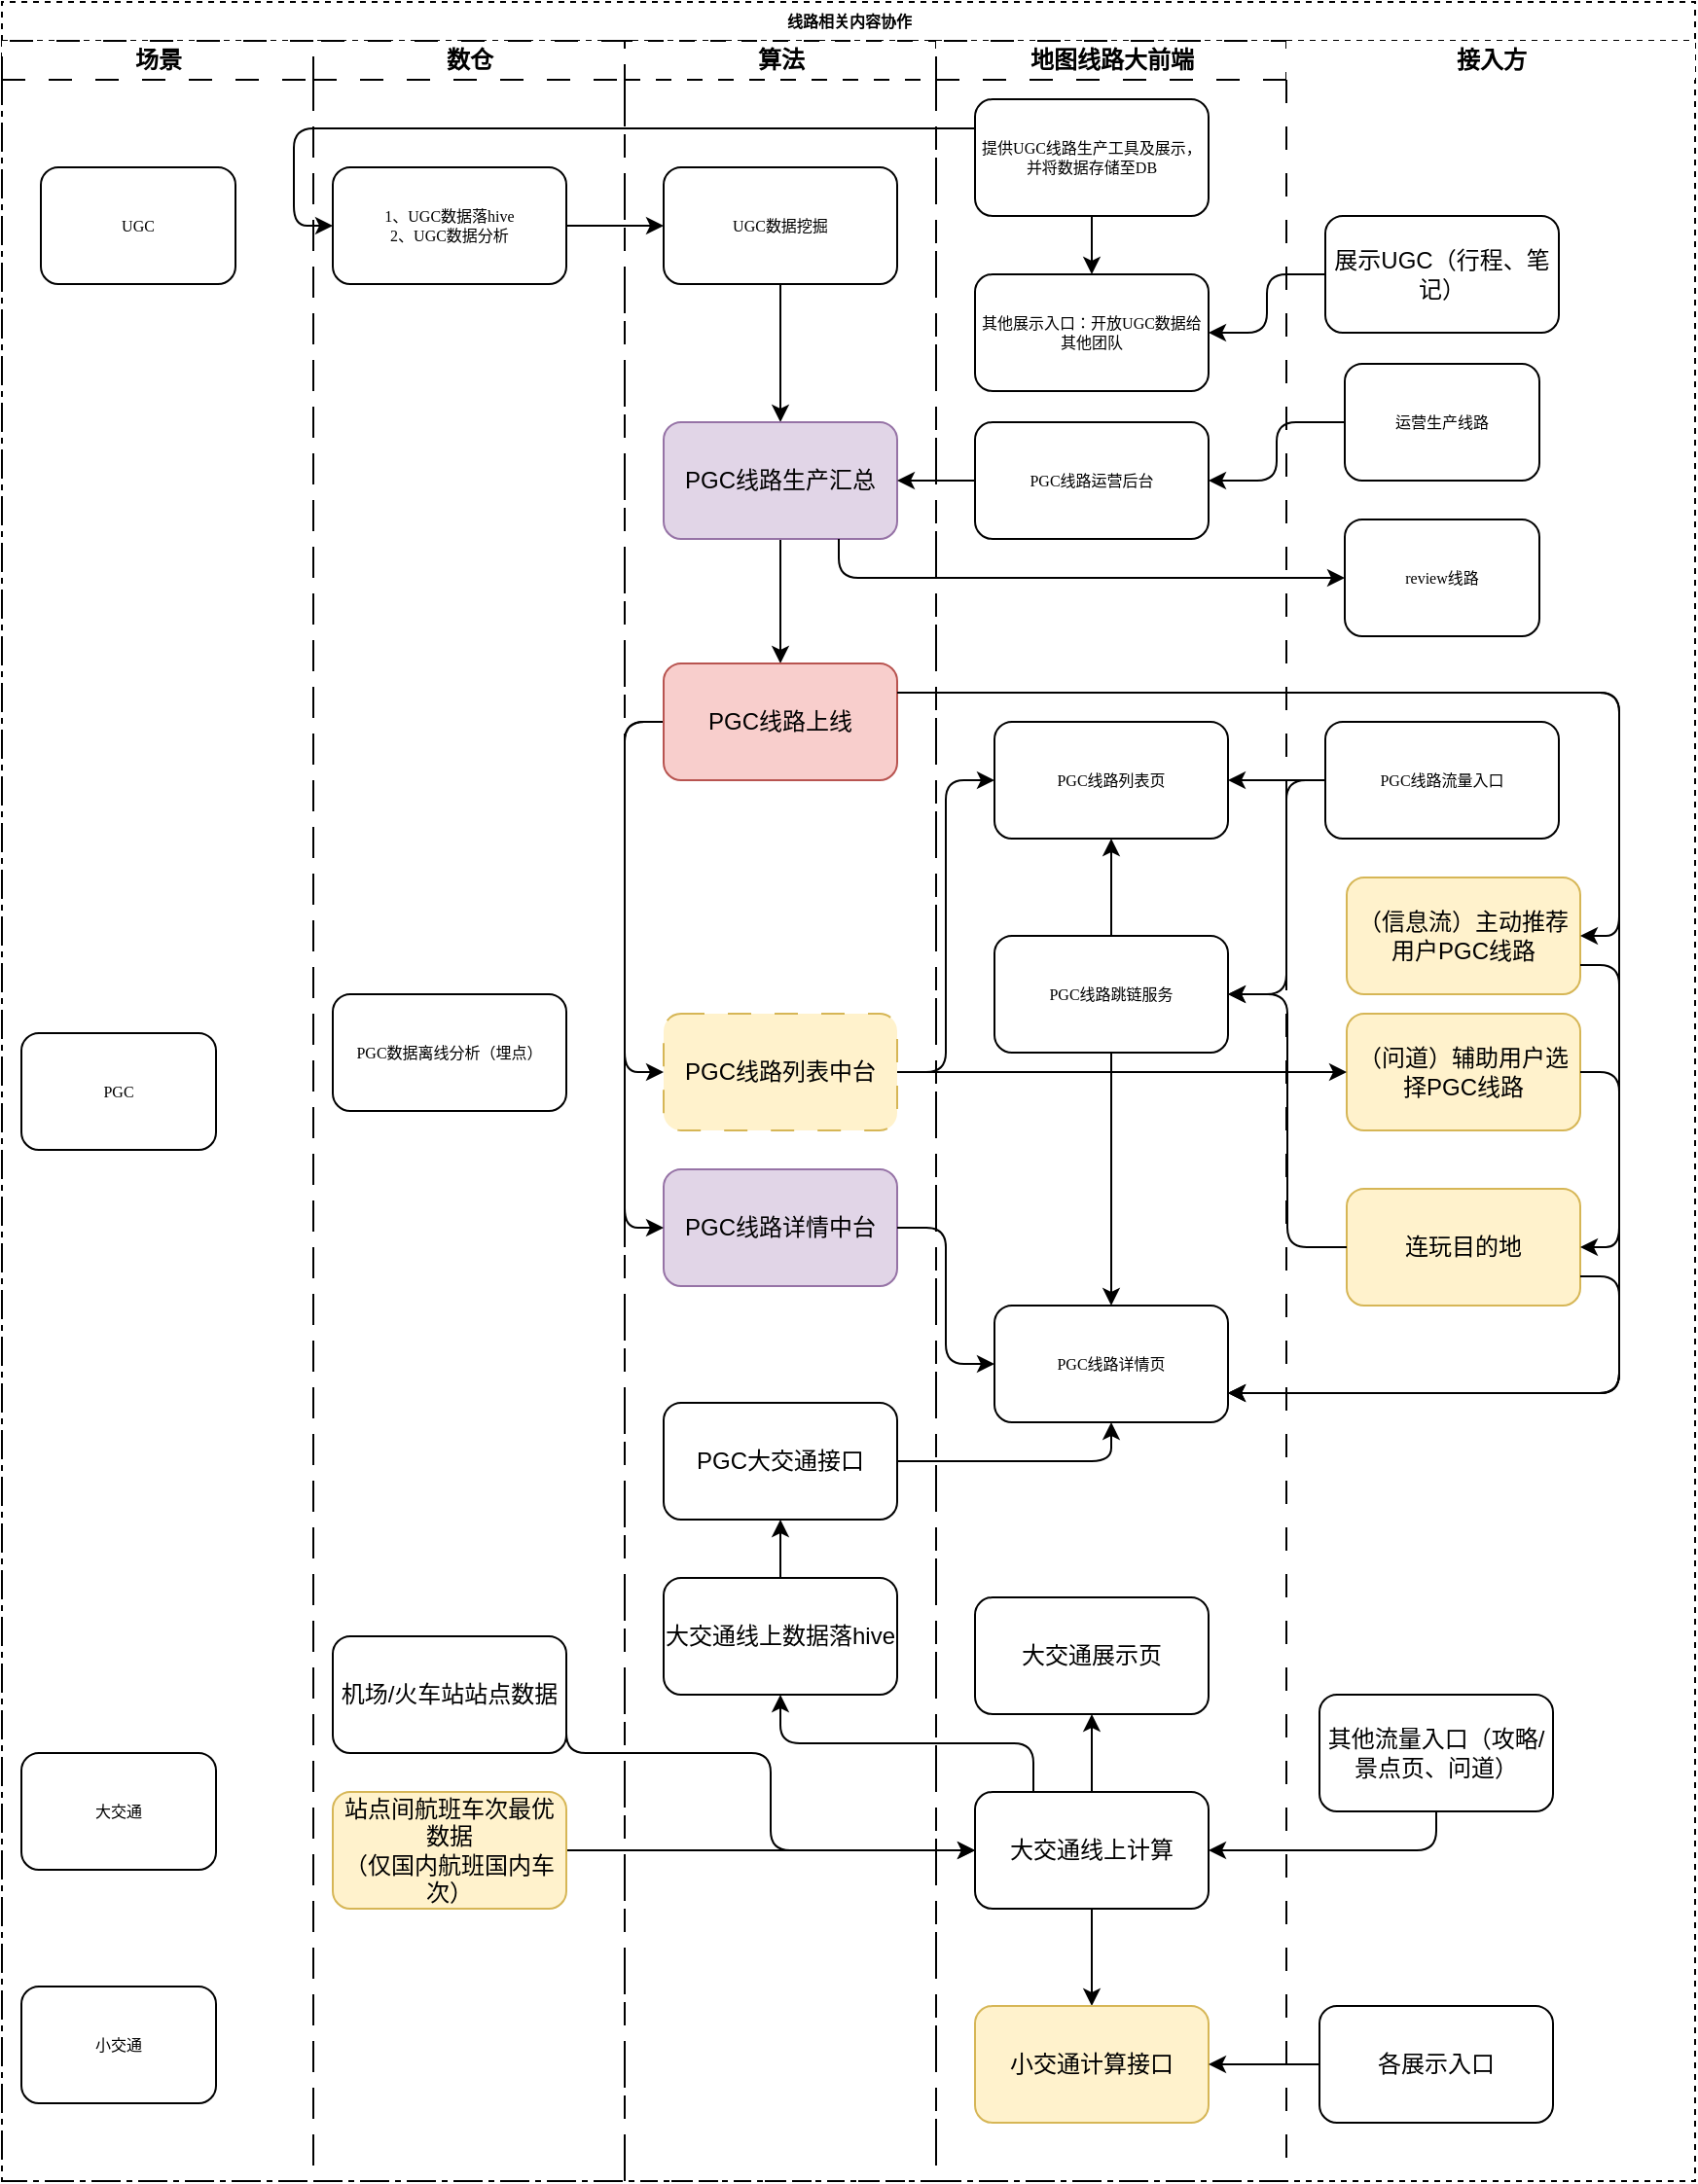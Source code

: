 <mxfile version="24.7.10" pages="3">
  <diagram id="SUYASdhAObIi96DOz4YS" name="团队合作">
    <mxGraphModel dx="769" dy="432" grid="1" gridSize="10" guides="1" tooltips="1" connect="1" arrows="1" fold="1" page="1" pageScale="1" pageWidth="827" pageHeight="1169" math="0" shadow="0">
      <root>
        <mxCell id="0" />
        <mxCell id="1" parent="0" />
        <mxCell id="bjSPtr3s8qsgUsh3ZmXV-1" value="线路相关内容协作" style="swimlane;html=1;childLayout=stackLayout;startSize=20;rounded=0;shadow=0;labelBackgroundColor=none;strokeWidth=1;fontFamily=Verdana;fontSize=8;align=center;dashed=1;" vertex="1" parent="1">
          <mxGeometry x="50" y="200" width="870" height="1120" as="geometry" />
        </mxCell>
        <mxCell id="bjSPtr3s8qsgUsh3ZmXV-2" value="场景" style="swimlane;html=1;startSize=20;dashed=1;dashPattern=12 12;" vertex="1" parent="bjSPtr3s8qsgUsh3ZmXV-1">
          <mxGeometry y="20" width="160" height="1100" as="geometry" />
        </mxCell>
        <mxCell id="bjSPtr3s8qsgUsh3ZmXV-3" value="UGC" style="rounded=1;whiteSpace=wrap;html=1;shadow=0;labelBackgroundColor=none;strokeWidth=1;fontFamily=Verdana;fontSize=8;align=center;" vertex="1" parent="bjSPtr3s8qsgUsh3ZmXV-2">
          <mxGeometry x="20" y="65" width="100" height="60" as="geometry" />
        </mxCell>
        <mxCell id="bjSPtr3s8qsgUsh3ZmXV-55" value="PGC" style="rounded=1;whiteSpace=wrap;html=1;shadow=0;labelBackgroundColor=none;strokeWidth=1;fontFamily=Verdana;fontSize=8;align=center;" vertex="1" parent="bjSPtr3s8qsgUsh3ZmXV-2">
          <mxGeometry x="10" y="510" width="100" height="60" as="geometry" />
        </mxCell>
        <mxCell id="bjSPtr3s8qsgUsh3ZmXV-140" value="大交通" style="rounded=1;whiteSpace=wrap;html=1;shadow=0;labelBackgroundColor=none;strokeWidth=1;fontFamily=Verdana;fontSize=8;align=center;" vertex="1" parent="bjSPtr3s8qsgUsh3ZmXV-2">
          <mxGeometry x="10" y="880" width="100" height="60" as="geometry" />
        </mxCell>
        <mxCell id="bjSPtr3s8qsgUsh3ZmXV-141" value="小交通" style="rounded=1;whiteSpace=wrap;html=1;shadow=0;labelBackgroundColor=none;strokeWidth=1;fontFamily=Verdana;fontSize=8;align=center;" vertex="1" parent="bjSPtr3s8qsgUsh3ZmXV-2">
          <mxGeometry x="10" y="1000" width="100" height="60" as="geometry" />
        </mxCell>
        <mxCell id="bjSPtr3s8qsgUsh3ZmXV-21" value="数仓" style="swimlane;html=1;startSize=20;dashed=1;dashPattern=12 12;" vertex="1" parent="bjSPtr3s8qsgUsh3ZmXV-1">
          <mxGeometry x="160" y="20" width="160" height="1100" as="geometry" />
        </mxCell>
        <mxCell id="bjSPtr3s8qsgUsh3ZmXV-22" value="1、UGC数据落hive&lt;div&gt;2、UGC数据分析&lt;/div&gt;" style="rounded=1;whiteSpace=wrap;html=1;shadow=0;labelBackgroundColor=none;strokeWidth=1;fontFamily=Verdana;fontSize=8;align=center;" vertex="1" parent="bjSPtr3s8qsgUsh3ZmXV-21">
          <mxGeometry x="10" y="65" width="120" height="60" as="geometry" />
        </mxCell>
        <mxCell id="bjSPtr3s8qsgUsh3ZmXV-68" value="PGC数据离线分析（埋点）" style="rounded=1;whiteSpace=wrap;html=1;shadow=0;labelBackgroundColor=none;strokeWidth=1;fontFamily=Verdana;fontSize=8;align=center;" vertex="1" parent="bjSPtr3s8qsgUsh3ZmXV-21">
          <mxGeometry x="10" y="490" width="120" height="60" as="geometry" />
        </mxCell>
        <mxCell id="2zXfy9xad8W0CfJjgVPS-1" value="机场/火车站站点数据" style="rounded=1;whiteSpace=wrap;html=1;" vertex="1" parent="bjSPtr3s8qsgUsh3ZmXV-21">
          <mxGeometry x="10" y="820" width="120" height="60" as="geometry" />
        </mxCell>
        <mxCell id="Pg3yrHu62pDPr1q5K9Ol-4" style="edgeStyle=orthogonalEdgeStyle;rounded=1;orthogonalLoop=1;jettySize=auto;html=1;exitX=1;exitY=0.5;exitDx=0;exitDy=0;curved=0;" edge="1" parent="bjSPtr3s8qsgUsh3ZmXV-21" source="2zXfy9xad8W0CfJjgVPS-6">
          <mxGeometry relative="1" as="geometry">
            <mxPoint x="340" y="930" as="targetPoint" />
          </mxGeometry>
        </mxCell>
        <mxCell id="2zXfy9xad8W0CfJjgVPS-6" value="站点间航班车次最优数据&lt;div&gt;（仅国内航班国内车次）&lt;/div&gt;" style="rounded=1;whiteSpace=wrap;html=1;fillColor=#fff2cc;strokeColor=#d6b656;" vertex="1" parent="bjSPtr3s8qsgUsh3ZmXV-21">
          <mxGeometry x="10" y="900" width="120" height="60" as="geometry" />
        </mxCell>
        <mxCell id="bjSPtr3s8qsgUsh3ZmXV-23" value="算法" style="swimlane;html=1;startSize=20;dashed=1;dashPattern=8 8;" vertex="1" parent="bjSPtr3s8qsgUsh3ZmXV-1">
          <mxGeometry x="320" y="20" width="160" height="1100" as="geometry" />
        </mxCell>
        <mxCell id="bjSPtr3s8qsgUsh3ZmXV-58" style="edgeStyle=orthogonalEdgeStyle;rounded=0;orthogonalLoop=1;jettySize=auto;html=1;exitX=0.5;exitY=1;exitDx=0;exitDy=0;" edge="1" parent="bjSPtr3s8qsgUsh3ZmXV-23" source="bjSPtr3s8qsgUsh3ZmXV-46" target="bjSPtr3s8qsgUsh3ZmXV-57">
          <mxGeometry relative="1" as="geometry" />
        </mxCell>
        <mxCell id="bjSPtr3s8qsgUsh3ZmXV-46" value="UGC数据挖掘" style="rounded=1;whiteSpace=wrap;html=1;shadow=0;labelBackgroundColor=none;strokeWidth=1;fontFamily=Verdana;fontSize=8;align=center;" vertex="1" parent="bjSPtr3s8qsgUsh3ZmXV-23">
          <mxGeometry x="20" y="65" width="120" height="60" as="geometry" />
        </mxCell>
        <mxCell id="bjSPtr3s8qsgUsh3ZmXV-81" style="edgeStyle=orthogonalEdgeStyle;rounded=0;orthogonalLoop=1;jettySize=auto;html=1;exitX=0.5;exitY=1;exitDx=0;exitDy=0;entryX=0.5;entryY=0;entryDx=0;entryDy=0;" edge="1" parent="bjSPtr3s8qsgUsh3ZmXV-23" source="bjSPtr3s8qsgUsh3ZmXV-57" target="bjSPtr3s8qsgUsh3ZmXV-80">
          <mxGeometry relative="1" as="geometry">
            <mxPoint x="80" y="296" as="targetPoint" />
          </mxGeometry>
        </mxCell>
        <mxCell id="bjSPtr3s8qsgUsh3ZmXV-57" value="PGC线路生产汇总" style="rounded=1;whiteSpace=wrap;html=1;fillColor=#e1d5e7;strokeColor=#9673a6;" vertex="1" parent="bjSPtr3s8qsgUsh3ZmXV-23">
          <mxGeometry x="20" y="196" width="120" height="60" as="geometry" />
        </mxCell>
        <mxCell id="bjSPtr3s8qsgUsh3ZmXV-70" value="PGC线路列表中台" style="rounded=1;whiteSpace=wrap;html=1;fillColor=#fff2cc;strokeColor=#d6b656;dashed=1;dashPattern=12 12;" vertex="1" parent="bjSPtr3s8qsgUsh3ZmXV-23">
          <mxGeometry x="20" y="500" width="120" height="60" as="geometry" />
        </mxCell>
        <mxCell id="bjSPtr3s8qsgUsh3ZmXV-71" value="PGC线路详情中台" style="rounded=1;whiteSpace=wrap;html=1;fillColor=#e1d5e7;strokeColor=#9673a6;" vertex="1" parent="bjSPtr3s8qsgUsh3ZmXV-23">
          <mxGeometry x="20" y="580" width="120" height="60" as="geometry" />
        </mxCell>
        <mxCell id="Pg3yrHu62pDPr1q5K9Ol-21" style="edgeStyle=orthogonalEdgeStyle;rounded=1;orthogonalLoop=1;jettySize=auto;html=1;exitX=0;exitY=0.5;exitDx=0;exitDy=0;entryX=0;entryY=0.5;entryDx=0;entryDy=0;curved=0;" edge="1" parent="bjSPtr3s8qsgUsh3ZmXV-23" source="bjSPtr3s8qsgUsh3ZmXV-80" target="bjSPtr3s8qsgUsh3ZmXV-71">
          <mxGeometry relative="1" as="geometry" />
        </mxCell>
        <mxCell id="Pg3yrHu62pDPr1q5K9Ol-24" style="edgeStyle=orthogonalEdgeStyle;rounded=1;orthogonalLoop=1;jettySize=auto;html=1;exitX=0;exitY=0.5;exitDx=0;exitDy=0;entryX=0;entryY=0.5;entryDx=0;entryDy=0;curved=0;" edge="1" parent="bjSPtr3s8qsgUsh3ZmXV-23" source="bjSPtr3s8qsgUsh3ZmXV-80" target="bjSPtr3s8qsgUsh3ZmXV-70">
          <mxGeometry relative="1" as="geometry" />
        </mxCell>
        <mxCell id="bjSPtr3s8qsgUsh3ZmXV-80" value="PGC线路上线" style="rounded=1;whiteSpace=wrap;html=1;fillColor=#f8cecc;strokeColor=#b85450;" vertex="1" parent="bjSPtr3s8qsgUsh3ZmXV-23">
          <mxGeometry x="20" y="320" width="120" height="60" as="geometry" />
        </mxCell>
        <mxCell id="Pg3yrHu62pDPr1q5K9Ol-10" style="edgeStyle=orthogonalEdgeStyle;rounded=0;orthogonalLoop=1;jettySize=auto;html=1;exitX=0.5;exitY=0;exitDx=0;exitDy=0;entryX=0.5;entryY=1;entryDx=0;entryDy=0;" edge="1" parent="bjSPtr3s8qsgUsh3ZmXV-23" source="2zXfy9xad8W0CfJjgVPS-7" target="yRNc_MrKNdrX3_uOHmZf-1">
          <mxGeometry relative="1" as="geometry" />
        </mxCell>
        <mxCell id="2zXfy9xad8W0CfJjgVPS-7" value="大交通线上数据落hive" style="rounded=1;whiteSpace=wrap;html=1;" vertex="1" parent="bjSPtr3s8qsgUsh3ZmXV-23">
          <mxGeometry x="20" y="790" width="120" height="60" as="geometry" />
        </mxCell>
        <mxCell id="yRNc_MrKNdrX3_uOHmZf-1" value="PGC大交通接口" style="rounded=1;whiteSpace=wrap;html=1;" vertex="1" parent="bjSPtr3s8qsgUsh3ZmXV-23">
          <mxGeometry x="20" y="700" width="120" height="60" as="geometry" />
        </mxCell>
        <mxCell id="bjSPtr3s8qsgUsh3ZmXV-28" value="地图线路大前端" style="swimlane;html=1;startSize=20;dashed=1;strokeColor=default;dashPattern=12 12;" vertex="1" parent="bjSPtr3s8qsgUsh3ZmXV-1">
          <mxGeometry x="480" y="20" width="180" height="1100" as="geometry">
            <mxRectangle x="480" y="20" width="40" height="1100" as="alternateBounds" />
          </mxGeometry>
        </mxCell>
        <mxCell id="bjSPtr3s8qsgUsh3ZmXV-53" style="edgeStyle=orthogonalEdgeStyle;rounded=1;orthogonalLoop=1;jettySize=auto;html=1;exitX=0.5;exitY=1;exitDx=0;exitDy=0;entryX=0.5;entryY=0;entryDx=0;entryDy=0;curved=0;" edge="1" parent="bjSPtr3s8qsgUsh3ZmXV-28" source="bjSPtr3s8qsgUsh3ZmXV-47" target="bjSPtr3s8qsgUsh3ZmXV-48">
          <mxGeometry relative="1" as="geometry" />
        </mxCell>
        <mxCell id="bjSPtr3s8qsgUsh3ZmXV-47" value="提供UGC线路生产工具及展示，并将数据存储至DB" style="rounded=1;whiteSpace=wrap;html=1;shadow=0;labelBackgroundColor=none;strokeWidth=1;fontFamily=Verdana;fontSize=8;align=center;" vertex="1" parent="bjSPtr3s8qsgUsh3ZmXV-28">
          <mxGeometry x="20" y="30" width="120" height="60" as="geometry" />
        </mxCell>
        <mxCell id="bjSPtr3s8qsgUsh3ZmXV-48" value="其他展示入口：开放UGC数据给其他团队" style="rounded=1;whiteSpace=wrap;html=1;shadow=0;labelBackgroundColor=none;strokeWidth=1;fontFamily=Verdana;fontSize=8;align=center;" vertex="1" parent="bjSPtr3s8qsgUsh3ZmXV-28">
          <mxGeometry x="20" y="120" width="120" height="60" as="geometry" />
        </mxCell>
        <mxCell id="bjSPtr3s8qsgUsh3ZmXV-24" value="PGC线路运营后台" style="rounded=1;whiteSpace=wrap;html=1;shadow=0;labelBackgroundColor=none;strokeWidth=1;fontFamily=Verdana;fontSize=8;align=center;" vertex="1" parent="bjSPtr3s8qsgUsh3ZmXV-28">
          <mxGeometry x="20" y="196" width="120" height="60" as="geometry" />
        </mxCell>
        <mxCell id="bjSPtr3s8qsgUsh3ZmXV-29" value="PGC线路列表页" style="rounded=1;whiteSpace=wrap;html=1;shadow=0;labelBackgroundColor=none;strokeWidth=1;fontFamily=Verdana;fontSize=8;align=center;" vertex="1" parent="bjSPtr3s8qsgUsh3ZmXV-28">
          <mxGeometry x="30" y="350" width="120" height="60" as="geometry" />
        </mxCell>
        <mxCell id="bjSPtr3s8qsgUsh3ZmXV-79" value="PGC线路详情页" style="rounded=1;whiteSpace=wrap;html=1;shadow=0;labelBackgroundColor=none;strokeWidth=1;fontFamily=Verdana;fontSize=8;align=center;" vertex="1" parent="bjSPtr3s8qsgUsh3ZmXV-28">
          <mxGeometry x="30" y="650" width="120" height="60" as="geometry" />
        </mxCell>
        <mxCell id="bjSPtr3s8qsgUsh3ZmXV-133" style="edgeStyle=orthogonalEdgeStyle;rounded=0;orthogonalLoop=1;jettySize=auto;html=1;exitX=0.5;exitY=0;exitDx=0;exitDy=0;entryX=0.5;entryY=1;entryDx=0;entryDy=0;" edge="1" parent="bjSPtr3s8qsgUsh3ZmXV-28" source="bjSPtr3s8qsgUsh3ZmXV-66" target="bjSPtr3s8qsgUsh3ZmXV-29">
          <mxGeometry relative="1" as="geometry" />
        </mxCell>
        <mxCell id="bjSPtr3s8qsgUsh3ZmXV-134" style="edgeStyle=orthogonalEdgeStyle;rounded=0;orthogonalLoop=1;jettySize=auto;html=1;exitX=0.5;exitY=1;exitDx=0;exitDy=0;" edge="1" parent="bjSPtr3s8qsgUsh3ZmXV-28" source="bjSPtr3s8qsgUsh3ZmXV-66" target="bjSPtr3s8qsgUsh3ZmXV-79">
          <mxGeometry relative="1" as="geometry" />
        </mxCell>
        <mxCell id="bjSPtr3s8qsgUsh3ZmXV-66" value="PGC线路跳链服务" style="rounded=1;whiteSpace=wrap;html=1;shadow=0;labelBackgroundColor=none;strokeWidth=1;fontFamily=Verdana;fontSize=8;align=center;" vertex="1" parent="bjSPtr3s8qsgUsh3ZmXV-28">
          <mxGeometry x="30" y="460" width="120" height="60" as="geometry" />
        </mxCell>
        <mxCell id="Pg3yrHu62pDPr1q5K9Ol-5" style="edgeStyle=orthogonalEdgeStyle;rounded=0;orthogonalLoop=1;jettySize=auto;html=1;exitX=0.5;exitY=0;exitDx=0;exitDy=0;entryX=0.5;entryY=1;entryDx=0;entryDy=0;" edge="1" parent="bjSPtr3s8qsgUsh3ZmXV-28" source="B2bh_sVzfNhZmli8TlhC-1" target="B2bh_sVzfNhZmli8TlhC-3">
          <mxGeometry relative="1" as="geometry" />
        </mxCell>
        <mxCell id="Pg3yrHu62pDPr1q5K9Ol-12" style="edgeStyle=orthogonalEdgeStyle;rounded=0;orthogonalLoop=1;jettySize=auto;html=1;exitX=0.5;exitY=1;exitDx=0;exitDy=0;" edge="1" parent="bjSPtr3s8qsgUsh3ZmXV-28" source="B2bh_sVzfNhZmli8TlhC-1" target="Pg3yrHu62pDPr1q5K9Ol-1">
          <mxGeometry relative="1" as="geometry" />
        </mxCell>
        <mxCell id="B2bh_sVzfNhZmli8TlhC-1" value="大交通线上计算" style="rounded=1;whiteSpace=wrap;html=1;" vertex="1" parent="bjSPtr3s8qsgUsh3ZmXV-28">
          <mxGeometry x="20" y="900" width="120" height="60" as="geometry" />
        </mxCell>
        <mxCell id="B2bh_sVzfNhZmli8TlhC-3" value="大交通展示页" style="rounded=1;whiteSpace=wrap;html=1;" vertex="1" parent="bjSPtr3s8qsgUsh3ZmXV-28">
          <mxGeometry x="20" y="800" width="120" height="60" as="geometry" />
        </mxCell>
        <mxCell id="Pg3yrHu62pDPr1q5K9Ol-1" value="小交通计算接口" style="rounded=1;whiteSpace=wrap;html=1;fillColor=#fff2cc;strokeColor=#d6b656;" vertex="1" parent="bjSPtr3s8qsgUsh3ZmXV-28">
          <mxGeometry x="20" y="1010" width="120" height="60" as="geometry" />
        </mxCell>
        <mxCell id="bjSPtr3s8qsgUsh3ZmXV-37" value="接入方" style="swimlane;html=1;startSize=20;strokeColor=none;dashed=1;dashPattern=12 12;" vertex="1" parent="bjSPtr3s8qsgUsh3ZmXV-1">
          <mxGeometry x="660" y="20" width="210" height="1100" as="geometry" />
        </mxCell>
        <mxCell id="bjSPtr3s8qsgUsh3ZmXV-49" value="展示UGC（行程、笔记）" style="rounded=1;whiteSpace=wrap;html=1;" vertex="1" parent="bjSPtr3s8qsgUsh3ZmXV-37">
          <mxGeometry x="20" y="90" width="120" height="60" as="geometry" />
        </mxCell>
        <mxCell id="bjSPtr3s8qsgUsh3ZmXV-4" value="运营生产线路" style="rounded=1;whiteSpace=wrap;html=1;shadow=0;labelBackgroundColor=none;strokeWidth=1;fontFamily=Verdana;fontSize=8;align=center;" vertex="1" parent="bjSPtr3s8qsgUsh3ZmXV-37">
          <mxGeometry x="30" y="166" width="100" height="60" as="geometry" />
        </mxCell>
        <mxCell id="bjSPtr3s8qsgUsh3ZmXV-56" value="review线路" style="rounded=1;whiteSpace=wrap;html=1;shadow=0;labelBackgroundColor=none;strokeWidth=1;fontFamily=Verdana;fontSize=8;align=center;" vertex="1" parent="bjSPtr3s8qsgUsh3ZmXV-37">
          <mxGeometry x="30" y="246" width="100" height="60" as="geometry" />
        </mxCell>
        <mxCell id="bjSPtr3s8qsgUsh3ZmXV-62" value="PGC线路流量入口" style="rounded=1;whiteSpace=wrap;html=1;shadow=0;labelBackgroundColor=none;strokeWidth=1;fontFamily=Verdana;fontSize=8;align=center;" vertex="1" parent="bjSPtr3s8qsgUsh3ZmXV-37">
          <mxGeometry x="20" y="350" width="120" height="60" as="geometry" />
        </mxCell>
        <mxCell id="bjSPtr3s8qsgUsh3ZmXV-63" value="（问道）辅助用户选择PGC线路" style="rounded=1;whiteSpace=wrap;html=1;fillColor=#fff2cc;strokeColor=#d6b656;" vertex="1" parent="bjSPtr3s8qsgUsh3ZmXV-37">
          <mxGeometry x="31" y="500" width="120" height="60" as="geometry" />
        </mxCell>
        <mxCell id="bjSPtr3s8qsgUsh3ZmXV-124" value="（信息流）主动推荐用户PGC线路" style="rounded=1;whiteSpace=wrap;html=1;fillColor=#fff2cc;strokeColor=#d6b656;" vertex="1" parent="bjSPtr3s8qsgUsh3ZmXV-37">
          <mxGeometry x="31" y="430" width="120" height="60" as="geometry" />
        </mxCell>
        <mxCell id="bjSPtr3s8qsgUsh3ZmXV-125" value="连玩目的地" style="rounded=1;whiteSpace=wrap;html=1;fillColor=#fff2cc;strokeColor=#d6b656;" vertex="1" parent="bjSPtr3s8qsgUsh3ZmXV-37">
          <mxGeometry x="31" y="590" width="120" height="60" as="geometry" />
        </mxCell>
        <mxCell id="B2bh_sVzfNhZmli8TlhC-2" value="其他流量入口（攻略/景点页、问道）" style="rounded=1;whiteSpace=wrap;html=1;" vertex="1" parent="bjSPtr3s8qsgUsh3ZmXV-37">
          <mxGeometry x="17" y="850" width="120" height="60" as="geometry" />
        </mxCell>
        <mxCell id="Pg3yrHu62pDPr1q5K9Ol-13" value="各展示入口" style="rounded=1;whiteSpace=wrap;html=1;" vertex="1" parent="bjSPtr3s8qsgUsh3ZmXV-37">
          <mxGeometry x="17" y="1010" width="120" height="60" as="geometry" />
        </mxCell>
        <mxCell id="bjSPtr3s8qsgUsh3ZmXV-50" style="edgeStyle=orthogonalEdgeStyle;rounded=0;orthogonalLoop=1;jettySize=auto;html=1;exitX=1;exitY=0.5;exitDx=0;exitDy=0;entryX=0;entryY=0.5;entryDx=0;entryDy=0;" edge="1" parent="bjSPtr3s8qsgUsh3ZmXV-1" source="bjSPtr3s8qsgUsh3ZmXV-22" target="bjSPtr3s8qsgUsh3ZmXV-46">
          <mxGeometry relative="1" as="geometry" />
        </mxCell>
        <mxCell id="bjSPtr3s8qsgUsh3ZmXV-51" style="edgeStyle=orthogonalEdgeStyle;rounded=1;orthogonalLoop=1;jettySize=auto;html=1;exitX=0;exitY=0.25;exitDx=0;exitDy=0;entryX=0;entryY=0.5;entryDx=0;entryDy=0;curved=0;" edge="1" parent="bjSPtr3s8qsgUsh3ZmXV-1" source="bjSPtr3s8qsgUsh3ZmXV-47" target="bjSPtr3s8qsgUsh3ZmXV-22">
          <mxGeometry relative="1" as="geometry" />
        </mxCell>
        <mxCell id="bjSPtr3s8qsgUsh3ZmXV-59" style="edgeStyle=orthogonalEdgeStyle;rounded=0;orthogonalLoop=1;jettySize=auto;html=1;exitX=0;exitY=0.5;exitDx=0;exitDy=0;entryX=1;entryY=0.5;entryDx=0;entryDy=0;" edge="1" parent="bjSPtr3s8qsgUsh3ZmXV-1" source="bjSPtr3s8qsgUsh3ZmXV-24" target="bjSPtr3s8qsgUsh3ZmXV-57">
          <mxGeometry relative="1" as="geometry" />
        </mxCell>
        <mxCell id="bjSPtr3s8qsgUsh3ZmXV-60" style="edgeStyle=orthogonalEdgeStyle;rounded=1;orthogonalLoop=1;jettySize=auto;html=1;exitX=0;exitY=0.5;exitDx=0;exitDy=0;entryX=1;entryY=0.5;entryDx=0;entryDy=0;curved=0;" edge="1" parent="bjSPtr3s8qsgUsh3ZmXV-1" source="bjSPtr3s8qsgUsh3ZmXV-4" target="bjSPtr3s8qsgUsh3ZmXV-24">
          <mxGeometry relative="1" as="geometry" />
        </mxCell>
        <mxCell id="bjSPtr3s8qsgUsh3ZmXV-61" style="edgeStyle=orthogonalEdgeStyle;rounded=1;orthogonalLoop=1;jettySize=auto;html=1;exitX=0.75;exitY=1;exitDx=0;exitDy=0;entryX=0;entryY=0.5;entryDx=0;entryDy=0;curved=0;" edge="1" parent="bjSPtr3s8qsgUsh3ZmXV-1" source="bjSPtr3s8qsgUsh3ZmXV-57" target="bjSPtr3s8qsgUsh3ZmXV-56">
          <mxGeometry relative="1" as="geometry" />
        </mxCell>
        <mxCell id="bjSPtr3s8qsgUsh3ZmXV-135" style="edgeStyle=orthogonalEdgeStyle;rounded=0;orthogonalLoop=1;jettySize=auto;html=1;exitX=0;exitY=0.5;exitDx=0;exitDy=0;entryX=1;entryY=0.5;entryDx=0;entryDy=0;" edge="1" parent="bjSPtr3s8qsgUsh3ZmXV-1" source="bjSPtr3s8qsgUsh3ZmXV-62" target="bjSPtr3s8qsgUsh3ZmXV-29">
          <mxGeometry relative="1" as="geometry" />
        </mxCell>
        <mxCell id="Pg3yrHu62pDPr1q5K9Ol-3" style="edgeStyle=orthogonalEdgeStyle;rounded=1;orthogonalLoop=1;jettySize=auto;html=1;exitX=1;exitY=0.5;exitDx=0;exitDy=0;entryX=0;entryY=0.5;entryDx=0;entryDy=0;curved=0;" edge="1" parent="bjSPtr3s8qsgUsh3ZmXV-1" source="2zXfy9xad8W0CfJjgVPS-1" target="B2bh_sVzfNhZmli8TlhC-1">
          <mxGeometry relative="1" as="geometry">
            <Array as="points">
              <mxPoint x="290" y="900" />
              <mxPoint x="395" y="900" />
              <mxPoint x="395" y="950" />
            </Array>
          </mxGeometry>
        </mxCell>
        <mxCell id="Pg3yrHu62pDPr1q5K9Ol-6" style="edgeStyle=orthogonalEdgeStyle;rounded=1;orthogonalLoop=1;jettySize=auto;html=1;exitX=0;exitY=0.5;exitDx=0;exitDy=0;entryX=1;entryY=0.5;entryDx=0;entryDy=0;curved=0;" edge="1" parent="bjSPtr3s8qsgUsh3ZmXV-1" source="bjSPtr3s8qsgUsh3ZmXV-49" target="bjSPtr3s8qsgUsh3ZmXV-48">
          <mxGeometry relative="1" as="geometry" />
        </mxCell>
        <mxCell id="Pg3yrHu62pDPr1q5K9Ol-7" style="edgeStyle=orthogonalEdgeStyle;rounded=1;orthogonalLoop=1;jettySize=auto;html=1;exitX=0.5;exitY=1;exitDx=0;exitDy=0;entryX=1;entryY=0.5;entryDx=0;entryDy=0;curved=0;" edge="1" parent="bjSPtr3s8qsgUsh3ZmXV-1" source="B2bh_sVzfNhZmli8TlhC-2" target="B2bh_sVzfNhZmli8TlhC-1">
          <mxGeometry relative="1" as="geometry" />
        </mxCell>
        <mxCell id="Pg3yrHu62pDPr1q5K9Ol-8" style="edgeStyle=orthogonalEdgeStyle;rounded=1;orthogonalLoop=1;jettySize=auto;html=1;exitX=0.25;exitY=0;exitDx=0;exitDy=0;entryX=0.5;entryY=1;entryDx=0;entryDy=0;curved=0;" edge="1" parent="bjSPtr3s8qsgUsh3ZmXV-1" source="B2bh_sVzfNhZmli8TlhC-1" target="2zXfy9xad8W0CfJjgVPS-7">
          <mxGeometry relative="1" as="geometry" />
        </mxCell>
        <mxCell id="Pg3yrHu62pDPr1q5K9Ol-9" style="edgeStyle=orthogonalEdgeStyle;rounded=1;orthogonalLoop=1;jettySize=auto;html=1;exitX=1;exitY=0.5;exitDx=0;exitDy=0;entryX=0.5;entryY=1;entryDx=0;entryDy=0;curved=0;" edge="1" parent="bjSPtr3s8qsgUsh3ZmXV-1" source="yRNc_MrKNdrX3_uOHmZf-1" target="bjSPtr3s8qsgUsh3ZmXV-79">
          <mxGeometry relative="1" as="geometry" />
        </mxCell>
        <mxCell id="Pg3yrHu62pDPr1q5K9Ol-14" style="edgeStyle=orthogonalEdgeStyle;rounded=0;orthogonalLoop=1;jettySize=auto;html=1;exitX=0;exitY=0.5;exitDx=0;exitDy=0;entryX=1;entryY=0.5;entryDx=0;entryDy=0;" edge="1" parent="bjSPtr3s8qsgUsh3ZmXV-1" source="Pg3yrHu62pDPr1q5K9Ol-13" target="Pg3yrHu62pDPr1q5K9Ol-1">
          <mxGeometry relative="1" as="geometry" />
        </mxCell>
        <mxCell id="Pg3yrHu62pDPr1q5K9Ol-16" style="edgeStyle=orthogonalEdgeStyle;rounded=0;orthogonalLoop=1;jettySize=auto;html=1;exitX=1;exitY=0.5;exitDx=0;exitDy=0;entryX=0;entryY=0.5;entryDx=0;entryDy=0;" edge="1" parent="bjSPtr3s8qsgUsh3ZmXV-1" source="bjSPtr3s8qsgUsh3ZmXV-70" target="bjSPtr3s8qsgUsh3ZmXV-63">
          <mxGeometry relative="1" as="geometry" />
        </mxCell>
        <mxCell id="Pg3yrHu62pDPr1q5K9Ol-17" style="edgeStyle=orthogonalEdgeStyle;rounded=1;orthogonalLoop=1;jettySize=auto;html=1;exitX=0;exitY=0.5;exitDx=0;exitDy=0;entryX=1;entryY=0.5;entryDx=0;entryDy=0;curved=0;" edge="1" parent="bjSPtr3s8qsgUsh3ZmXV-1" source="bjSPtr3s8qsgUsh3ZmXV-62" target="bjSPtr3s8qsgUsh3ZmXV-66">
          <mxGeometry relative="1" as="geometry">
            <Array as="points">
              <mxPoint x="660" y="400" />
              <mxPoint x="660" y="510" />
            </Array>
          </mxGeometry>
        </mxCell>
        <mxCell id="Pg3yrHu62pDPr1q5K9Ol-18" style="edgeStyle=orthogonalEdgeStyle;rounded=1;orthogonalLoop=1;jettySize=auto;html=1;exitX=1;exitY=0.5;exitDx=0;exitDy=0;entryX=0;entryY=0.5;entryDx=0;entryDy=0;curved=0;" edge="1" parent="bjSPtr3s8qsgUsh3ZmXV-1" source="bjSPtr3s8qsgUsh3ZmXV-70" target="bjSPtr3s8qsgUsh3ZmXV-29">
          <mxGeometry relative="1" as="geometry" />
        </mxCell>
        <mxCell id="Pg3yrHu62pDPr1q5K9Ol-19" style="edgeStyle=orthogonalEdgeStyle;rounded=1;orthogonalLoop=1;jettySize=auto;html=1;exitX=1;exitY=0.5;exitDx=0;exitDy=0;entryX=0;entryY=0.5;entryDx=0;entryDy=0;curved=0;" edge="1" parent="bjSPtr3s8qsgUsh3ZmXV-1" source="bjSPtr3s8qsgUsh3ZmXV-71" target="bjSPtr3s8qsgUsh3ZmXV-79">
          <mxGeometry relative="1" as="geometry" />
        </mxCell>
        <mxCell id="Pg3yrHu62pDPr1q5K9Ol-22" style="edgeStyle=orthogonalEdgeStyle;rounded=1;orthogonalLoop=1;jettySize=auto;html=1;exitX=1;exitY=0.25;exitDx=0;exitDy=0;entryX=1;entryY=0.5;entryDx=0;entryDy=0;curved=0;" edge="1" parent="bjSPtr3s8qsgUsh3ZmXV-1" source="bjSPtr3s8qsgUsh3ZmXV-80" target="bjSPtr3s8qsgUsh3ZmXV-124">
          <mxGeometry relative="1" as="geometry" />
        </mxCell>
        <mxCell id="Pg3yrHu62pDPr1q5K9Ol-23" style="edgeStyle=orthogonalEdgeStyle;rounded=1;orthogonalLoop=1;jettySize=auto;html=1;exitX=1;exitY=0.25;exitDx=0;exitDy=0;entryX=1;entryY=0.5;entryDx=0;entryDy=0;curved=0;" edge="1" parent="bjSPtr3s8qsgUsh3ZmXV-1" source="bjSPtr3s8qsgUsh3ZmXV-80" target="bjSPtr3s8qsgUsh3ZmXV-125">
          <mxGeometry relative="1" as="geometry" />
        </mxCell>
        <mxCell id="Pg3yrHu62pDPr1q5K9Ol-25" style="edgeStyle=orthogonalEdgeStyle;rounded=1;orthogonalLoop=1;jettySize=auto;html=1;exitX=0;exitY=0.5;exitDx=0;exitDy=0;entryX=1;entryY=0.5;entryDx=0;entryDy=0;curved=0;" edge="1" parent="bjSPtr3s8qsgUsh3ZmXV-1" source="bjSPtr3s8qsgUsh3ZmXV-125" target="bjSPtr3s8qsgUsh3ZmXV-66">
          <mxGeometry relative="1" as="geometry" />
        </mxCell>
        <mxCell id="Pg3yrHu62pDPr1q5K9Ol-26" style="edgeStyle=orthogonalEdgeStyle;rounded=1;orthogonalLoop=1;jettySize=auto;html=1;exitX=1;exitY=0.75;exitDx=0;exitDy=0;entryX=1;entryY=0.75;entryDx=0;entryDy=0;curved=0;" edge="1" parent="bjSPtr3s8qsgUsh3ZmXV-1" source="bjSPtr3s8qsgUsh3ZmXV-124" target="bjSPtr3s8qsgUsh3ZmXV-79">
          <mxGeometry relative="1" as="geometry" />
        </mxCell>
        <mxCell id="Pg3yrHu62pDPr1q5K9Ol-27" style="edgeStyle=orthogonalEdgeStyle;rounded=1;orthogonalLoop=1;jettySize=auto;html=1;exitX=1;exitY=0.5;exitDx=0;exitDy=0;entryX=1;entryY=0.75;entryDx=0;entryDy=0;curved=0;" edge="1" parent="bjSPtr3s8qsgUsh3ZmXV-1" source="bjSPtr3s8qsgUsh3ZmXV-63" target="bjSPtr3s8qsgUsh3ZmXV-79">
          <mxGeometry relative="1" as="geometry" />
        </mxCell>
        <mxCell id="Pg3yrHu62pDPr1q5K9Ol-28" style="edgeStyle=orthogonalEdgeStyle;rounded=1;orthogonalLoop=1;jettySize=auto;html=1;exitX=1;exitY=0.75;exitDx=0;exitDy=0;entryX=1;entryY=0.75;entryDx=0;entryDy=0;curved=0;" edge="1" parent="bjSPtr3s8qsgUsh3ZmXV-1" source="bjSPtr3s8qsgUsh3ZmXV-125" target="bjSPtr3s8qsgUsh3ZmXV-79">
          <mxGeometry relative="1" as="geometry" />
        </mxCell>
      </root>
    </mxGraphModel>
  </diagram>
  <diagram id="5xFOJXav006LkVKo4N-Y" name="小交通数据架构设计">
    <mxGraphModel dx="794" dy="432" grid="1" gridSize="10" guides="1" tooltips="1" connect="1" arrows="1" fold="1" page="1" pageScale="1" pageWidth="827" pageHeight="1169" math="0" shadow="0">
      <root>
        <mxCell id="0" />
        <mxCell id="1" parent="0" />
        <mxCell id="x3gg3BUNgSX1JS8P6_4J-20" style="edgeStyle=orthogonalEdgeStyle;rounded=0;orthogonalLoop=1;jettySize=auto;html=1;exitX=0.5;exitY=0.5;exitDx=0;exitDy=0;exitPerimeter=0;entryX=0;entryY=0.5;entryDx=0;entryDy=0;" edge="1" parent="1" source="x3gg3BUNgSX1JS8P6_4J-1" target="x3gg3BUNgSX1JS8P6_4J-7">
          <mxGeometry relative="1" as="geometry" />
        </mxCell>
        <mxCell id="x3gg3BUNgSX1JS8P6_4J-21" style="edgeStyle=orthogonalEdgeStyle;rounded=0;orthogonalLoop=1;jettySize=auto;html=1;exitX=0.5;exitY=0.5;exitDx=0;exitDy=0;exitPerimeter=0;entryX=0;entryY=0.5;entryDx=0;entryDy=0;" edge="1" parent="1" source="x3gg3BUNgSX1JS8P6_4J-1" target="x3gg3BUNgSX1JS8P6_4J-8">
          <mxGeometry relative="1" as="geometry" />
        </mxCell>
        <mxCell id="x3gg3BUNgSX1JS8P6_4J-22" style="edgeStyle=orthogonalEdgeStyle;rounded=0;orthogonalLoop=1;jettySize=auto;html=1;exitX=0.5;exitY=0.5;exitDx=0;exitDy=0;exitPerimeter=0;entryX=0;entryY=0.5;entryDx=0;entryDy=0;" edge="1" parent="1" source="x3gg3BUNgSX1JS8P6_4J-1" target="x3gg3BUNgSX1JS8P6_4J-10">
          <mxGeometry relative="1" as="geometry" />
        </mxCell>
        <mxCell id="x3gg3BUNgSX1JS8P6_4J-1" value="周边场景" style="shape=umlActor;verticalLabelPosition=bottom;verticalAlign=top;html=1;outlineConnect=0;" vertex="1" parent="1">
          <mxGeometry x="80" y="20" width="30" height="60" as="geometry" />
        </mxCell>
        <mxCell id="x3gg3BUNgSX1JS8P6_4J-23" style="edgeStyle=orthogonalEdgeStyle;rounded=0;orthogonalLoop=1;jettySize=auto;html=1;exitX=0.5;exitY=0.5;exitDx=0;exitDy=0;exitPerimeter=0;" edge="1" parent="1" source="x3gg3BUNgSX1JS8P6_4J-2" target="x3gg3BUNgSX1JS8P6_4J-8">
          <mxGeometry relative="1" as="geometry" />
        </mxCell>
        <mxCell id="x3gg3BUNgSX1JS8P6_4J-24" style="edgeStyle=orthogonalEdgeStyle;rounded=0;orthogonalLoop=1;jettySize=auto;html=1;exitX=0.5;exitY=0.5;exitDx=0;exitDy=0;exitPerimeter=0;entryX=0;entryY=0.5;entryDx=0;entryDy=0;" edge="1" parent="1" source="x3gg3BUNgSX1JS8P6_4J-2" target="x3gg3BUNgSX1JS8P6_4J-7">
          <mxGeometry relative="1" as="geometry" />
        </mxCell>
        <mxCell id="x3gg3BUNgSX1JS8P6_4J-25" style="edgeStyle=orthogonalEdgeStyle;rounded=0;orthogonalLoop=1;jettySize=auto;html=1;exitX=0.5;exitY=0.5;exitDx=0;exitDy=0;exitPerimeter=0;entryX=0;entryY=0.5;entryDx=0;entryDy=0;" edge="1" parent="1" source="x3gg3BUNgSX1JS8P6_4J-2" target="x3gg3BUNgSX1JS8P6_4J-10">
          <mxGeometry relative="1" as="geometry" />
        </mxCell>
        <mxCell id="x3gg3BUNgSX1JS8P6_4J-2" value="线路场景" style="shape=umlActor;verticalLabelPosition=bottom;verticalAlign=top;html=1;outlineConnect=0;" vertex="1" parent="1">
          <mxGeometry x="80" y="150" width="30" height="60" as="geometry" />
        </mxCell>
        <mxCell id="x3gg3BUNgSX1JS8P6_4J-26" style="edgeStyle=orthogonalEdgeStyle;rounded=0;orthogonalLoop=1;jettySize=auto;html=1;exitX=0.5;exitY=0.5;exitDx=0;exitDy=0;exitPerimeter=0;entryX=0;entryY=0.5;entryDx=0;entryDy=0;" edge="1" parent="1" source="x3gg3BUNgSX1JS8P6_4J-6" target="x3gg3BUNgSX1JS8P6_4J-7">
          <mxGeometry relative="1" as="geometry" />
        </mxCell>
        <mxCell id="x3gg3BUNgSX1JS8P6_4J-27" style="edgeStyle=orthogonalEdgeStyle;rounded=0;orthogonalLoop=1;jettySize=auto;html=1;exitX=0.5;exitY=0.5;exitDx=0;exitDy=0;exitPerimeter=0;entryX=0;entryY=0.5;entryDx=0;entryDy=0;" edge="1" parent="1" source="x3gg3BUNgSX1JS8P6_4J-6" target="x3gg3BUNgSX1JS8P6_4J-8">
          <mxGeometry relative="1" as="geometry" />
        </mxCell>
        <mxCell id="x3gg3BUNgSX1JS8P6_4J-28" style="edgeStyle=orthogonalEdgeStyle;rounded=0;orthogonalLoop=1;jettySize=auto;html=1;exitX=0.5;exitY=0.5;exitDx=0;exitDy=0;exitPerimeter=0;entryX=0;entryY=0.5;entryDx=0;entryDy=0;" edge="1" parent="1" source="x3gg3BUNgSX1JS8P6_4J-6" target="x3gg3BUNgSX1JS8P6_4J-10">
          <mxGeometry relative="1" as="geometry" />
        </mxCell>
        <mxCell id="x3gg3BUNgSX1JS8P6_4J-6" value="地图场景" style="shape=umlActor;verticalLabelPosition=bottom;verticalAlign=top;html=1;outlineConnect=0;" vertex="1" parent="1">
          <mxGeometry x="80" y="270" width="30" height="60" as="geometry" />
        </mxCell>
        <mxCell id="x3gg3BUNgSX1JS8P6_4J-7" value="小交通实时接口&lt;div&gt;（30min)&lt;/div&gt;" style="rounded=1;whiteSpace=wrap;html=1;" vertex="1" parent="1">
          <mxGeometry x="210" y="80" width="120" height="60" as="geometry" />
        </mxCell>
        <mxCell id="x3gg3BUNgSX1JS8P6_4J-41" style="edgeStyle=orthogonalEdgeStyle;rounded=0;orthogonalLoop=1;jettySize=auto;html=1;exitX=1;exitY=0.5;exitDx=0;exitDy=0;" edge="1" parent="1" source="x3gg3BUNgSX1JS8P6_4J-8" target="x3gg3BUNgSX1JS8P6_4J-15">
          <mxGeometry relative="1" as="geometry" />
        </mxCell>
        <mxCell id="x3gg3BUNgSX1JS8P6_4J-8" value="小交通准实时接口&lt;div&gt;(24h)&lt;/div&gt;" style="rounded=1;whiteSpace=wrap;html=1;" vertex="1" parent="1">
          <mxGeometry x="210" y="170" width="120" height="60" as="geometry" />
        </mxCell>
        <mxCell id="x3gg3BUNgSX1JS8P6_4J-10" value="步驾高阶功能" style="rounded=1;whiteSpace=wrap;html=1;" vertex="1" parent="1">
          <mxGeometry x="210" y="340" width="120" height="60" as="geometry" />
        </mxCell>
        <mxCell id="x3gg3BUNgSX1JS8P6_4J-44" style="edgeStyle=orthogonalEdgeStyle;rounded=0;orthogonalLoop=1;jettySize=auto;html=1;exitX=1;exitY=0.5;exitDx=0;exitDy=0;exitPerimeter=0;" edge="1" parent="1" source="x3gg3BUNgSX1JS8P6_4J-13" target="x3gg3BUNgSX1JS8P6_4J-43">
          <mxGeometry relative="1" as="geometry" />
        </mxCell>
        <mxCell id="x3gg3BUNgSX1JS8P6_4J-13" value="MQ" style="shape=cylinder3;whiteSpace=wrap;html=1;boundedLbl=1;backgroundOutline=1;size=15;" vertex="1" parent="1">
          <mxGeometry x="580" y="150" width="60" height="80" as="geometry" />
        </mxCell>
        <mxCell id="x3gg3BUNgSX1JS8P6_4J-36" style="edgeStyle=orthogonalEdgeStyle;rounded=0;orthogonalLoop=1;jettySize=auto;html=1;exitX=0.55;exitY=0.95;exitDx=0;exitDy=0;exitPerimeter=0;" edge="1" parent="1" source="x3gg3BUNgSX1JS8P6_4J-14" target="x3gg3BUNgSX1JS8P6_4J-13">
          <mxGeometry relative="1" as="geometry" />
        </mxCell>
        <mxCell id="x3gg3BUNgSX1JS8P6_4J-14" value="图商驾步接口" style="ellipse;shape=cloud;whiteSpace=wrap;html=1;" vertex="1" parent="1">
          <mxGeometry x="544" y="20" width="120" height="80" as="geometry" />
        </mxCell>
        <mxCell id="x3gg3BUNgSX1JS8P6_4J-15" value="Redis" style="shape=cylinder3;whiteSpace=wrap;html=1;boundedLbl=1;backgroundOutline=1;size=15;" vertex="1" parent="1">
          <mxGeometry x="410" y="160" width="60" height="80" as="geometry" />
        </mxCell>
        <mxCell id="x3gg3BUNgSX1JS8P6_4J-16" value="Hive" style="shape=cylinder3;whiteSpace=wrap;html=1;boundedLbl=1;backgroundOutline=1;size=15;" vertex="1" parent="1">
          <mxGeometry x="530" y="330" width="60" height="80" as="geometry" />
        </mxCell>
        <mxCell id="x3gg3BUNgSX1JS8P6_4J-17" value="ES" style="shape=cylinder3;whiteSpace=wrap;html=1;boundedLbl=1;backgroundOutline=1;size=15;" vertex="1" parent="1">
          <mxGeometry x="410" y="330" width="60" height="80" as="geometry" />
        </mxCell>
        <mxCell id="x3gg3BUNgSX1JS8P6_4J-33" value="Redis" style="shape=cylinder3;whiteSpace=wrap;html=1;boundedLbl=1;backgroundOutline=1;size=15;" vertex="1" parent="1">
          <mxGeometry x="410" y="70" width="60" height="80" as="geometry" />
        </mxCell>
        <mxCell id="x3gg3BUNgSX1JS8P6_4J-34" style="edgeStyle=orthogonalEdgeStyle;rounded=0;orthogonalLoop=1;jettySize=auto;html=1;exitX=1;exitY=0.5;exitDx=0;exitDy=0;entryX=0;entryY=0.5;entryDx=0;entryDy=0;entryPerimeter=0;" edge="1" parent="1" source="x3gg3BUNgSX1JS8P6_4J-7" target="x3gg3BUNgSX1JS8P6_4J-33">
          <mxGeometry relative="1" as="geometry" />
        </mxCell>
        <mxCell id="x3gg3BUNgSX1JS8P6_4J-35" style="edgeStyle=orthogonalEdgeStyle;rounded=0;orthogonalLoop=1;jettySize=auto;html=1;exitX=1;exitY=0.5;exitDx=0;exitDy=0;entryX=0.083;entryY=0.5;entryDx=0;entryDy=0;entryPerimeter=0;" edge="1" parent="1" source="x3gg3BUNgSX1JS8P6_4J-7" target="x3gg3BUNgSX1JS8P6_4J-14">
          <mxGeometry relative="1" as="geometry">
            <Array as="points">
              <mxPoint x="380" y="110" />
              <mxPoint x="380" y="60" />
            </Array>
          </mxGeometry>
        </mxCell>
        <mxCell id="x3gg3BUNgSX1JS8P6_4J-37" style="edgeStyle=orthogonalEdgeStyle;rounded=0;orthogonalLoop=1;jettySize=auto;html=1;exitX=0.5;exitY=1;exitDx=0;exitDy=0;exitPerimeter=0;entryX=1;entryY=0.5;entryDx=0;entryDy=0;entryPerimeter=0;" edge="1" parent="1" source="x3gg3BUNgSX1JS8P6_4J-13" target="x3gg3BUNgSX1JS8P6_4J-16">
          <mxGeometry relative="1" as="geometry" />
        </mxCell>
        <mxCell id="x3gg3BUNgSX1JS8P6_4J-38" style="edgeStyle=orthogonalEdgeStyle;rounded=0;orthogonalLoop=1;jettySize=auto;html=1;exitX=0;exitY=0.5;exitDx=0;exitDy=0;exitPerimeter=0;entryX=1;entryY=0.5;entryDx=0;entryDy=0;entryPerimeter=0;" edge="1" parent="1" source="x3gg3BUNgSX1JS8P6_4J-16" target="x3gg3BUNgSX1JS8P6_4J-17">
          <mxGeometry relative="1" as="geometry" />
        </mxCell>
        <mxCell id="x3gg3BUNgSX1JS8P6_4J-40" style="edgeStyle=orthogonalEdgeStyle;rounded=0;orthogonalLoop=1;jettySize=auto;html=1;exitX=0.55;exitY=0.95;exitDx=0;exitDy=0;exitPerimeter=0;entryX=1;entryY=0.5;entryDx=0;entryDy=0;entryPerimeter=0;" edge="1" parent="1" source="x3gg3BUNgSX1JS8P6_4J-14" target="x3gg3BUNgSX1JS8P6_4J-33">
          <mxGeometry relative="1" as="geometry" />
        </mxCell>
        <mxCell id="x3gg3BUNgSX1JS8P6_4J-42" style="edgeStyle=orthogonalEdgeStyle;rounded=0;orthogonalLoop=1;jettySize=auto;html=1;exitX=1;exitY=0.5;exitDx=0;exitDy=0;entryX=0;entryY=0.5;entryDx=0;entryDy=0;entryPerimeter=0;" edge="1" parent="1" source="x3gg3BUNgSX1JS8P6_4J-10" target="x3gg3BUNgSX1JS8P6_4J-17">
          <mxGeometry relative="1" as="geometry" />
        </mxCell>
        <mxCell id="x3gg3BUNgSX1JS8P6_4J-43" value="其他应用场景" style="shape=step;perimeter=stepPerimeter;whiteSpace=wrap;html=1;fixedSize=1;" vertex="1" parent="1">
          <mxGeometry x="680" y="230" width="120" height="80" as="geometry" />
        </mxCell>
        <mxCell id="x3gg3BUNgSX1JS8P6_4J-49" style="edgeStyle=orthogonalEdgeStyle;rounded=0;orthogonalLoop=1;jettySize=auto;html=1;exitX=0.5;exitY=0.5;exitDx=0;exitDy=0;exitPerimeter=0;entryX=0;entryY=0.5;entryDx=0;entryDy=0;" edge="1" parent="1" source="x3gg3BUNgSX1JS8P6_4J-45" target="x3gg3BUNgSX1JS8P6_4J-48">
          <mxGeometry relative="1" as="geometry" />
        </mxCell>
        <mxCell id="x3gg3BUNgSX1JS8P6_4J-45" value="离线分析" style="shape=umlActor;verticalLabelPosition=bottom;verticalAlign=top;html=1;outlineConnect=0;" vertex="1" parent="1">
          <mxGeometry x="80" y="370" width="30" height="60" as="geometry" />
        </mxCell>
        <mxCell id="x3gg3BUNgSX1JS8P6_4J-46" style="edgeStyle=orthogonalEdgeStyle;rounded=0;orthogonalLoop=1;jettySize=auto;html=1;exitX=0.5;exitY=0.5;exitDx=0;exitDy=0;exitPerimeter=0;entryX=0.5;entryY=1;entryDx=0;entryDy=0;entryPerimeter=0;endArrow=none;endFill=0;" edge="1" parent="1" source="x3gg3BUNgSX1JS8P6_4J-45" target="x3gg3BUNgSX1JS8P6_4J-16">
          <mxGeometry relative="1" as="geometry">
            <Array as="points">
              <mxPoint x="95" y="430" />
              <mxPoint x="560" y="430" />
            </Array>
          </mxGeometry>
        </mxCell>
        <mxCell id="x3gg3BUNgSX1JS8P6_4J-47" style="edgeStyle=orthogonalEdgeStyle;rounded=0;orthogonalLoop=1;jettySize=auto;html=1;exitX=0;exitY=0.5;exitDx=0;exitDy=0;exitPerimeter=0;entryX=1;entryY=0.5;entryDx=0;entryDy=0;entryPerimeter=0;" edge="1" parent="1" source="x3gg3BUNgSX1JS8P6_4J-13" target="x3gg3BUNgSX1JS8P6_4J-15">
          <mxGeometry relative="1" as="geometry" />
        </mxCell>
        <mxCell id="x3gg3BUNgSX1JS8P6_4J-52" style="edgeStyle=orthogonalEdgeStyle;rounded=0;orthogonalLoop=1;jettySize=auto;html=1;exitX=1;exitY=0.5;exitDx=0;exitDy=0;" edge="1" parent="1" source="x3gg3BUNgSX1JS8P6_4J-48" target="x3gg3BUNgSX1JS8P6_4J-50">
          <mxGeometry relative="1" as="geometry" />
        </mxCell>
        <mxCell id="x3gg3BUNgSX1JS8P6_4J-48" value="小交通离线场景&lt;div&gt;(7d+)&lt;/div&gt;" style="rounded=1;whiteSpace=wrap;html=1;" vertex="1" parent="1">
          <mxGeometry x="210" y="250" width="120" height="60" as="geometry" />
        </mxCell>
        <mxCell id="x3gg3BUNgSX1JS8P6_4J-50" value="DB" style="shape=cylinder3;whiteSpace=wrap;html=1;boundedLbl=1;backgroundOutline=1;size=15;" vertex="1" parent="1">
          <mxGeometry x="410" y="240" width="60" height="80" as="geometry" />
        </mxCell>
        <mxCell id="x3gg3BUNgSX1JS8P6_4J-51" style="edgeStyle=orthogonalEdgeStyle;rounded=0;orthogonalLoop=1;jettySize=auto;html=1;exitX=0;exitY=0.5;exitDx=0;exitDy=0;exitPerimeter=0;entryX=1;entryY=0.5;entryDx=0;entryDy=0;entryPerimeter=0;" edge="1" parent="1" source="x3gg3BUNgSX1JS8P6_4J-16" target="x3gg3BUNgSX1JS8P6_4J-50">
          <mxGeometry relative="1" as="geometry" />
        </mxCell>
        <mxCell id="0KpOOE3JP_6gRZSCvcCx-2" value="&lt;br&gt;&lt;span style=&quot;color: rgb(0, 0, 0); font-family: Helvetica; font-size: 12px; font-style: normal; font-variant-ligatures: normal; font-variant-caps: normal; font-weight: 400; letter-spacing: normal; orphans: 2; text-align: center; text-indent: 0px; text-transform: none; widows: 2; word-spacing: 0px; -webkit-text-stroke-width: 0px; white-space: normal; background-color: rgb(251, 251, 251); text-decoration-thickness: initial; text-decoration-style: initial; text-decoration-color: initial; display: inline !important; float: none;&quot;&gt;高阶功能举例：&lt;/span&gt;&lt;div&gt;&lt;span style=&quot;color: rgb(0, 0, 0); font-family: Helvetica; font-size: 12px; font-style: normal; font-variant-ligatures: normal; font-variant-caps: normal; font-weight: 400; letter-spacing: normal; orphans: 2; text-align: center; text-indent: 0px; text-transform: none; widows: 2; word-spacing: 0px; -webkit-text-stroke-width: 0px; white-space: normal; background-color: rgb(251, 251, 251); text-decoration-thickness: initial; text-decoration-style: initial; text-decoration-color: initial; display: inline !important; float: none;&quot;&gt;1：筛选/虚拟围栏：步行5min2km可达区域&lt;/span&gt;&lt;/div&gt;&lt;div&gt;2.判断两点是否步驾可达&lt;br&gt;&lt;br&gt;&lt;/div&gt;" style="shape=document;whiteSpace=wrap;html=1;boundedLbl=1;" vertex="1" parent="1">
          <mxGeometry x="210" y="440" width="120" height="80" as="geometry" />
        </mxCell>
      </root>
    </mxGraphModel>
  </diagram>
  <diagram id="KWzE2fS5OtmEKYbIP-kv" name="大交通逻辑">
    <mxGraphModel dx="769" dy="432" grid="1" gridSize="10" guides="1" tooltips="1" connect="1" arrows="1" fold="1" page="1" pageScale="1" pageWidth="827" pageHeight="1169" math="0" shadow="0">
      <root>
        <mxCell id="0" />
        <mxCell id="1" parent="0" />
        <mxCell id="HHWiErZpBmMDPsOpe08r-9" style="edgeStyle=orthogonalEdgeStyle;rounded=0;orthogonalLoop=1;jettySize=auto;html=1;exitX=1;exitY=0.5;exitDx=0;exitDy=0;entryX=0;entryY=0.5;entryDx=0;entryDy=0;" edge="1" parent="1" source="0A-z4DF41jy-nbUl4Zzp-1" target="0A-z4DF41jy-nbUl4Zzp-5">
          <mxGeometry relative="1" as="geometry" />
        </mxCell>
        <mxCell id="HHWiErZpBmMDPsOpe08r-10" style="edgeStyle=orthogonalEdgeStyle;rounded=0;orthogonalLoop=1;jettySize=auto;html=1;exitX=1;exitY=0.5;exitDx=0;exitDy=0;entryX=0;entryY=0.5;entryDx=0;entryDy=0;" edge="1" parent="1" source="0A-z4DF41jy-nbUl4Zzp-1" target="0A-z4DF41jy-nbUl4Zzp-4">
          <mxGeometry relative="1" as="geometry" />
        </mxCell>
        <mxCell id="HHWiErZpBmMDPsOpe08r-11" style="edgeStyle=orthogonalEdgeStyle;rounded=0;orthogonalLoop=1;jettySize=auto;html=1;exitX=1;exitY=0.5;exitDx=0;exitDy=0;entryX=0;entryY=0.5;entryDx=0;entryDy=0;" edge="1" parent="1" source="0A-z4DF41jy-nbUl4Zzp-1" target="0A-z4DF41jy-nbUl4Zzp-6">
          <mxGeometry relative="1" as="geometry" />
        </mxCell>
        <mxCell id="0A-z4DF41jy-nbUl4Zzp-1" value="确定场景" style="rhombus;whiteSpace=wrap;html=1;" vertex="1" parent="1">
          <mxGeometry x="38" y="210" width="80" height="80" as="geometry" />
        </mxCell>
        <mxCell id="HHWiErZpBmMDPsOpe08r-12" style="edgeStyle=orthogonalEdgeStyle;rounded=0;orthogonalLoop=1;jettySize=auto;html=1;exitX=1;exitY=0.5;exitDx=0;exitDy=0;entryX=0;entryY=0.5;entryDx=0;entryDy=0;" edge="1" parent="1" source="0A-z4DF41jy-nbUl4Zzp-4" target="0A-z4DF41jy-nbUl4Zzp-7">
          <mxGeometry relative="1" as="geometry" />
        </mxCell>
        <mxCell id="HHWiErZpBmMDPsOpe08r-13" style="edgeStyle=orthogonalEdgeStyle;rounded=0;orthogonalLoop=1;jettySize=auto;html=1;exitX=1;exitY=0.5;exitDx=0;exitDy=0;entryX=0;entryY=0.5;entryDx=0;entryDy=0;" edge="1" parent="1" source="0A-z4DF41jy-nbUl4Zzp-4" target="0A-z4DF41jy-nbUl4Zzp-8">
          <mxGeometry relative="1" as="geometry" />
        </mxCell>
        <mxCell id="0A-z4DF41jy-nbUl4Zzp-4" value="城市交通&lt;div&gt;（出发到达均为城市）&lt;/div&gt;" style="rounded=1;whiteSpace=wrap;html=1;" vertex="1" parent="1">
          <mxGeometry x="160" y="110" width="120" height="60" as="geometry" />
        </mxCell>
        <mxCell id="0A-z4DF41jy-nbUl4Zzp-5" value="poi交通（到达为poi/hotel）" style="rounded=1;whiteSpace=wrap;html=1;" vertex="1" parent="1">
          <mxGeometry x="150" y="220" width="120" height="60" as="geometry" />
        </mxCell>
        <mxCell id="0A-z4DF41jy-nbUl4Zzp-6" value="点对点交通（从任意点到任意点）" style="rounded=1;whiteSpace=wrap;html=1;" vertex="1" parent="1">
          <mxGeometry x="160" y="330" width="120" height="60" as="geometry" />
        </mxCell>
        <mxCell id="HHWiErZpBmMDPsOpe08r-18" style="edgeStyle=orthogonalEdgeStyle;rounded=0;orthogonalLoop=1;jettySize=auto;html=1;exitX=1;exitY=0.5;exitDx=0;exitDy=0;entryX=0;entryY=0.5;entryDx=0;entryDy=0;" edge="1" parent="1" source="0A-z4DF41jy-nbUl4Zzp-7" target="0A-z4DF41jy-nbUl4Zzp-9">
          <mxGeometry relative="1" as="geometry" />
        </mxCell>
        <mxCell id="0A-z4DF41jy-nbUl4Zzp-7" value="寻找可行的出发站点" style="rounded=1;whiteSpace=wrap;html=1;" vertex="1" parent="1">
          <mxGeometry x="320" y="140" width="120" height="60" as="geometry" />
        </mxCell>
        <mxCell id="HHWiErZpBmMDPsOpe08r-19" style="edgeStyle=orthogonalEdgeStyle;rounded=0;orthogonalLoop=1;jettySize=auto;html=1;exitX=1;exitY=0.5;exitDx=0;exitDy=0;entryX=0;entryY=0.5;entryDx=0;entryDy=0;" edge="1" parent="1" source="0A-z4DF41jy-nbUl4Zzp-8" target="0A-z4DF41jy-nbUl4Zzp-9">
          <mxGeometry relative="1" as="geometry" />
        </mxCell>
        <mxCell id="0A-z4DF41jy-nbUl4Zzp-8" value="寻找可行的到达站点" style="rounded=1;whiteSpace=wrap;html=1;" vertex="1" parent="1">
          <mxGeometry x="320" y="230" width="120" height="60" as="geometry" />
        </mxCell>
        <mxCell id="HHWiErZpBmMDPsOpe08r-23" style="edgeStyle=orthogonalEdgeStyle;rounded=0;orthogonalLoop=1;jettySize=auto;html=1;exitX=1;exitY=0.5;exitDx=0;exitDy=0;entryX=0;entryY=0.5;entryDx=0;entryDy=0;" edge="1" parent="1" source="0A-z4DF41jy-nbUl4Zzp-9" target="HHWiErZpBmMDPsOpe08r-4">
          <mxGeometry relative="1" as="geometry" />
        </mxCell>
        <mxCell id="0A-z4DF41jy-nbUl4Zzp-9" value="确定候选交通方案（包括两点间可行的兜底方案）" style="rounded=1;whiteSpace=wrap;html=1;fillColor=#e1d5e7;strokeColor=#9673a6;" vertex="1" parent="1">
          <mxGeometry x="510" y="180" width="120" height="60" as="geometry" />
        </mxCell>
        <mxCell id="HHWiErZpBmMDPsOpe08r-16" style="edgeStyle=orthogonalEdgeStyle;rounded=0;orthogonalLoop=1;jettySize=auto;html=1;exitX=0;exitY=0.5;exitDx=0;exitDy=0;exitPerimeter=0;entryX=0;entryY=0.5;entryDx=0;entryDy=0;" edge="1" parent="1" source="0A-z4DF41jy-nbUl4Zzp-10" target="0A-z4DF41jy-nbUl4Zzp-7">
          <mxGeometry relative="1" as="geometry">
            <Array as="points">
              <mxPoint x="300" y="50" />
              <mxPoint x="300" y="170" />
            </Array>
          </mxGeometry>
        </mxCell>
        <mxCell id="HHWiErZpBmMDPsOpe08r-17" style="edgeStyle=orthogonalEdgeStyle;rounded=0;orthogonalLoop=1;jettySize=auto;html=1;exitX=0;exitY=0.5;exitDx=0;exitDy=0;exitPerimeter=0;entryX=0;entryY=0.5;entryDx=0;entryDy=0;entryPerimeter=0;" edge="1" parent="1" target="0A-z4DF41jy-nbUl4Zzp-8">
          <mxGeometry relative="1" as="geometry">
            <mxPoint x="330" y="50" as="sourcePoint" />
            <mxPoint x="310" y="260" as="targetPoint" />
            <Array as="points">
              <mxPoint x="300" y="50" />
              <mxPoint x="300" y="260" />
            </Array>
          </mxGeometry>
        </mxCell>
        <mxCell id="0A-z4DF41jy-nbUl4Zzp-10" value="交通站点数据" style="shape=cylinder3;whiteSpace=wrap;html=1;boundedLbl=1;backgroundOutline=1;size=15;" vertex="1" parent="1">
          <mxGeometry x="340" y="10" width="60" height="80" as="geometry" />
        </mxCell>
        <mxCell id="HHWiErZpBmMDPsOpe08r-31" style="edgeStyle=orthogonalEdgeStyle;rounded=0;orthogonalLoop=1;jettySize=auto;html=1;exitX=0.5;exitY=1;exitDx=0;exitDy=0;exitPerimeter=0;" edge="1" parent="1" source="0A-z4DF41jy-nbUl4Zzp-11" target="0A-z4DF41jy-nbUl4Zzp-9">
          <mxGeometry relative="1" as="geometry" />
        </mxCell>
        <mxCell id="0A-z4DF41jy-nbUl4Zzp-11" value="交通站点最优方案数据" style="shape=cylinder3;whiteSpace=wrap;html=1;boundedLbl=1;backgroundOutline=1;size=15;" vertex="1" parent="1">
          <mxGeometry x="430" y="20" width="60" height="80" as="geometry" />
        </mxCell>
        <mxCell id="0A-z4DF41jy-nbUl4Zzp-13" style="edgeStyle=orthogonalEdgeStyle;rounded=0;orthogonalLoop=1;jettySize=auto;html=1;exitX=0.5;exitY=0.5;exitDx=0;exitDy=0;exitPerimeter=0;" edge="1" parent="1" source="0A-z4DF41jy-nbUl4Zzp-12" target="0A-z4DF41jy-nbUl4Zzp-1">
          <mxGeometry relative="1" as="geometry" />
        </mxCell>
        <mxCell id="0A-z4DF41jy-nbUl4Zzp-12" value="请求" style="shape=umlActor;verticalLabelPosition=bottom;verticalAlign=top;html=1;outlineConnect=0;" vertex="1" parent="1">
          <mxGeometry x="60.5" y="50" width="35" height="90" as="geometry" />
        </mxCell>
        <mxCell id="HHWiErZpBmMDPsOpe08r-32" style="edgeStyle=orthogonalEdgeStyle;rounded=0;orthogonalLoop=1;jettySize=auto;html=1;exitX=0.55;exitY=0.95;exitDx=0;exitDy=0;exitPerimeter=0;" edge="1" parent="1" source="0A-z4DF41jy-nbUl4Zzp-15">
          <mxGeometry relative="1" as="geometry">
            <mxPoint x="570" y="180" as="targetPoint" />
          </mxGeometry>
        </mxCell>
        <mxCell id="0A-z4DF41jy-nbUl4Zzp-15" value="图商接口" style="ellipse;shape=cloud;whiteSpace=wrap;html=1;" vertex="1" parent="1">
          <mxGeometry x="490" y="20" width="120" height="80" as="geometry" />
        </mxCell>
        <mxCell id="HHWiErZpBmMDPsOpe08r-34" style="edgeStyle=orthogonalEdgeStyle;rounded=0;orthogonalLoop=1;jettySize=auto;html=1;exitX=0.55;exitY=0.95;exitDx=0;exitDy=0;exitPerimeter=0;entryX=0.5;entryY=0;entryDx=0;entryDy=0;" edge="1" parent="1" source="0A-z4DF41jy-nbUl4Zzp-16" target="0A-z4DF41jy-nbUl4Zzp-9">
          <mxGeometry relative="1" as="geometry" />
        </mxCell>
        <mxCell id="0A-z4DF41jy-nbUl4Zzp-16" value="小交通接口" style="ellipse;shape=cloud;whiteSpace=wrap;html=1;" vertex="1" parent="1">
          <mxGeometry x="587" y="20" width="120" height="80" as="geometry" />
        </mxCell>
        <mxCell id="HHWiErZpBmMDPsOpe08r-25" style="edgeStyle=orthogonalEdgeStyle;rounded=0;orthogonalLoop=1;jettySize=auto;html=1;exitX=0.5;exitY=1;exitDx=0;exitDy=0;" edge="1" parent="1" source="HHWiErZpBmMDPsOpe08r-2" target="HHWiErZpBmMDPsOpe08r-5">
          <mxGeometry relative="1" as="geometry" />
        </mxCell>
        <mxCell id="HHWiErZpBmMDPsOpe08r-2" value="候选方案修正" style="rounded=1;whiteSpace=wrap;html=1;" vertex="1" parent="1">
          <mxGeometry x="680" y="250" width="120" height="60" as="geometry" />
        </mxCell>
        <mxCell id="HHWiErZpBmMDPsOpe08r-3" value="（1.交通方式：是否能用驾车直达替代；2.交通总成本：考虑每段交通方式预留时间）" style="shape=document;whiteSpace=wrap;html=1;boundedLbl=1;fillColor=#ffe6cc;strokeColor=#d79b00;" vertex="1" parent="1">
          <mxGeometry x="550" y="260" width="120" height="80" as="geometry" />
        </mxCell>
        <mxCell id="HHWiErZpBmMDPsOpe08r-24" style="edgeStyle=orthogonalEdgeStyle;rounded=0;orthogonalLoop=1;jettySize=auto;html=1;exitX=0.5;exitY=1;exitDx=0;exitDy=0;entryX=0.5;entryY=0;entryDx=0;entryDy=0;" edge="1" parent="1" source="HHWiErZpBmMDPsOpe08r-4" target="HHWiErZpBmMDPsOpe08r-2">
          <mxGeometry relative="1" as="geometry" />
        </mxCell>
        <mxCell id="HHWiErZpBmMDPsOpe08r-4" value="第一次过滤&lt;div&gt;(方案不可达，驾车时间过长）&lt;/div&gt;" style="rounded=1;whiteSpace=wrap;html=1;" vertex="1" parent="1">
          <mxGeometry x="680" y="160" width="120" height="60" as="geometry" />
        </mxCell>
        <mxCell id="HHWiErZpBmMDPsOpe08r-26" style="edgeStyle=orthogonalEdgeStyle;rounded=0;orthogonalLoop=1;jettySize=auto;html=1;exitX=0.5;exitY=1;exitDx=0;exitDy=0;entryX=0.5;entryY=0;entryDx=0;entryDy=0;" edge="1" parent="1" source="HHWiErZpBmMDPsOpe08r-5" target="HHWiErZpBmMDPsOpe08r-7">
          <mxGeometry relative="1" as="geometry" />
        </mxCell>
        <mxCell id="HHWiErZpBmMDPsOpe08r-5" value="根据方案总时长，候选方案组内组外pk淘汰" style="rounded=1;whiteSpace=wrap;html=1;" vertex="1" parent="1">
          <mxGeometry x="680" y="340" width="120" height="60" as="geometry" />
        </mxCell>
        <mxCell id="HHWiErZpBmMDPsOpe08r-6" value="直达方式为参考基准，组内组外设置阈值淘汰不合理线路" style="shape=document;whiteSpace=wrap;html=1;boundedLbl=1;fillColor=#ffe6cc;strokeColor=#d79b00;" vertex="1" parent="1">
          <mxGeometry x="550" y="360" width="120" height="80" as="geometry" />
        </mxCell>
        <mxCell id="HHWiErZpBmMDPsOpe08r-27" style="edgeStyle=orthogonalEdgeStyle;rounded=0;orthogonalLoop=1;jettySize=auto;html=1;exitX=0.5;exitY=1;exitDx=0;exitDy=0;entryX=0.5;entryY=0;entryDx=0;entryDy=0;" edge="1" parent="1" source="HHWiErZpBmMDPsOpe08r-7" target="HHWiErZpBmMDPsOpe08r-8">
          <mxGeometry relative="1" as="geometry" />
        </mxCell>
        <mxCell id="HHWiErZpBmMDPsOpe08r-7" value="分组择优" style="rounded=1;whiteSpace=wrap;html=1;" vertex="1" parent="1">
          <mxGeometry x="680" y="430" width="120" height="60" as="geometry" />
        </mxCell>
        <mxCell id="HHWiErZpBmMDPsOpe08r-8" value="排序输出" style="rounded=1;whiteSpace=wrap;html=1;" vertex="1" parent="1">
          <mxGeometry x="680" y="525" width="120" height="60" as="geometry" />
        </mxCell>
        <mxCell id="HHWiErZpBmMDPsOpe08r-28" value="三个场景核心逻辑一样，起点和终点有区别" style="shape=document;whiteSpace=wrap;html=1;boundedLbl=1;fillColor=#ffe6cc;strokeColor=#d79b00;" vertex="1" parent="1">
          <mxGeometry x="300" y="350" width="120" height="80" as="geometry" />
        </mxCell>
        <mxCell id="HHWiErZpBmMDPsOpe08r-35" style="edgeStyle=orthogonalEdgeStyle;rounded=0;orthogonalLoop=1;jettySize=auto;html=1;exitX=0.55;exitY=0.95;exitDx=0;exitDy=0;exitPerimeter=0;entryX=0.5;entryY=0;entryDx=0;entryDy=0;" edge="1" parent="1" source="HHWiErZpBmMDPsOpe08r-29" target="0A-z4DF41jy-nbUl4Zzp-9">
          <mxGeometry relative="1" as="geometry">
            <Array as="points">
              <mxPoint x="746" y="140" />
              <mxPoint x="570" y="140" />
            </Array>
          </mxGeometry>
        </mxCell>
        <mxCell id="HHWiErZpBmMDPsOpe08r-29" value="机票查询" style="ellipse;shape=cloud;whiteSpace=wrap;html=1;" vertex="1" parent="1">
          <mxGeometry x="680" y="20" width="120" height="80" as="geometry" />
        </mxCell>
        <mxCell id="ItiAWB3pPyxHd26WHNj7-1" value="高峰qps到达24.6" style="shape=document;whiteSpace=wrap;html=1;boundedLbl=1;fillColor=#ffe6cc;strokeColor=#d79b00;" vertex="1" parent="1">
          <mxGeometry x="110" y="10" width="120" height="80" as="geometry" />
        </mxCell>
      </root>
    </mxGraphModel>
  </diagram>
</mxfile>
